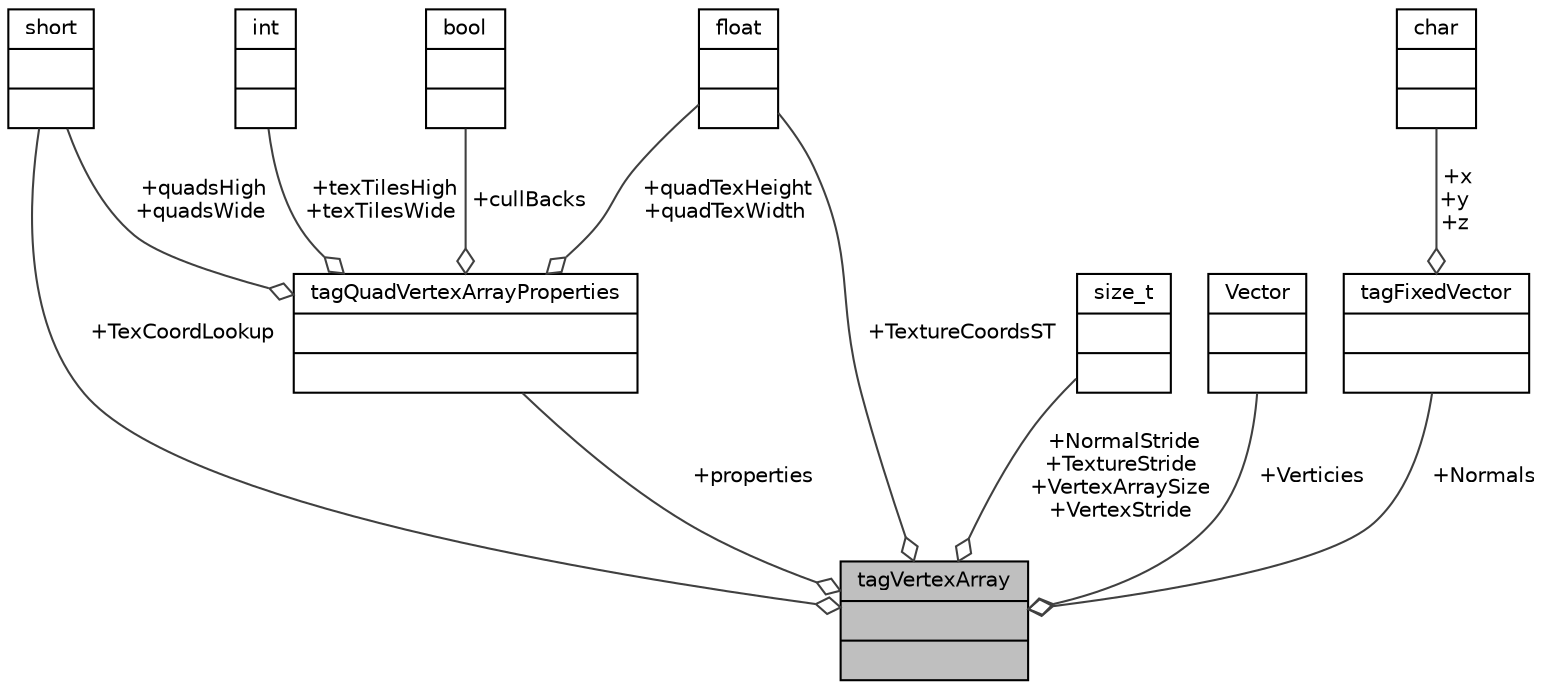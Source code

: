 digraph "tagVertexArray"
{
 // LATEX_PDF_SIZE
  edge [fontname="Helvetica",fontsize="10",labelfontname="Helvetica",labelfontsize="10"];
  node [fontname="Helvetica",fontsize="10",shape=record];
  Node1 [label="{tagVertexArray\n||}",height=0.2,width=0.4,color="black", fillcolor="grey75", style="filled", fontcolor="black",tooltip="Defines a vertex array we can use for rendering our quad ..."];
  Node2 -> Node1 [color="grey25",fontsize="10",style="solid",label=" +properties" ,arrowhead="odiamond",fontname="Helvetica"];
  Node2 [label="{tagQuadVertexArrayProperties\n||}",height=0.2,width=0.4,color="black", fillcolor="white", style="filled",URL="$structtag_quad_vertex_array_properties.html",tooltip="Defines a set of properties used to allocate a vertex array for accessing quad data...."];
  Node3 -> Node2 [color="grey25",fontsize="10",style="solid",label=" +quadsHigh\n+quadsWide" ,arrowhead="odiamond",fontname="Helvetica"];
  Node3 [label="{short\n||}",height=0.2,width=0.4,color="black", fillcolor="white", style="filled",tooltip=" "];
  Node4 -> Node2 [color="grey25",fontsize="10",style="solid",label=" +quadTexHeight\n+quadTexWidth" ,arrowhead="odiamond",fontname="Helvetica"];
  Node4 [label="{float\n||}",height=0.2,width=0.4,color="black", fillcolor="white", style="filled",tooltip=" "];
  Node5 -> Node2 [color="grey25",fontsize="10",style="solid",label=" +texTilesHigh\n+texTilesWide" ,arrowhead="odiamond",fontname="Helvetica"];
  Node5 [label="{int\n||}",height=0.2,width=0.4,color="black", fillcolor="white", style="filled",tooltip=" "];
  Node6 -> Node2 [color="grey25",fontsize="10",style="solid",label=" +cullBacks" ,arrowhead="odiamond",fontname="Helvetica"];
  Node6 [label="{bool\n||}",height=0.2,width=0.4,color="black", fillcolor="white", style="filled",tooltip=" "];
  Node7 -> Node1 [color="grey25",fontsize="10",style="solid",label=" +NormalStride\n+TextureStride\n+VertexArraySize\n+VertexStride" ,arrowhead="odiamond",fontname="Helvetica"];
  Node7 [label="{size_t\n||}",height=0.2,width=0.4,color="black", fillcolor="white", style="filled",tooltip=" "];
  Node8 -> Node1 [color="grey25",fontsize="10",style="solid",label=" +Verticies" ,arrowhead="odiamond",fontname="Helvetica"];
  Node8 [label="{Vector\n||}",height=0.2,width=0.4,color="black", fillcolor="white", style="filled",tooltip=" "];
  Node4 -> Node1 [color="grey25",fontsize="10",style="solid",label=" +TextureCoordsST" ,arrowhead="odiamond",fontname="Helvetica"];
  Node3 -> Node1 [color="grey25",fontsize="10",style="solid",label=" +TexCoordLookup" ,arrowhead="odiamond",fontname="Helvetica"];
  Node9 -> Node1 [color="grey25",fontsize="10",style="solid",label=" +Normals" ,arrowhead="odiamond",fontname="Helvetica"];
  Node9 [label="{tagFixedVector\n||}",height=0.2,width=0.4,color="black", fillcolor="white", style="filled",URL="$structtag_fixed_vector.html",tooltip="Defines a vector for fractional 8bit fixed numbers"];
  Node10 -> Node9 [color="grey25",fontsize="10",style="solid",label=" +x\n+y\n+z" ,arrowhead="odiamond",fontname="Helvetica"];
  Node10 [label="{char\n||}",height=0.2,width=0.4,color="black", fillcolor="white", style="filled",tooltip=" "];
}
